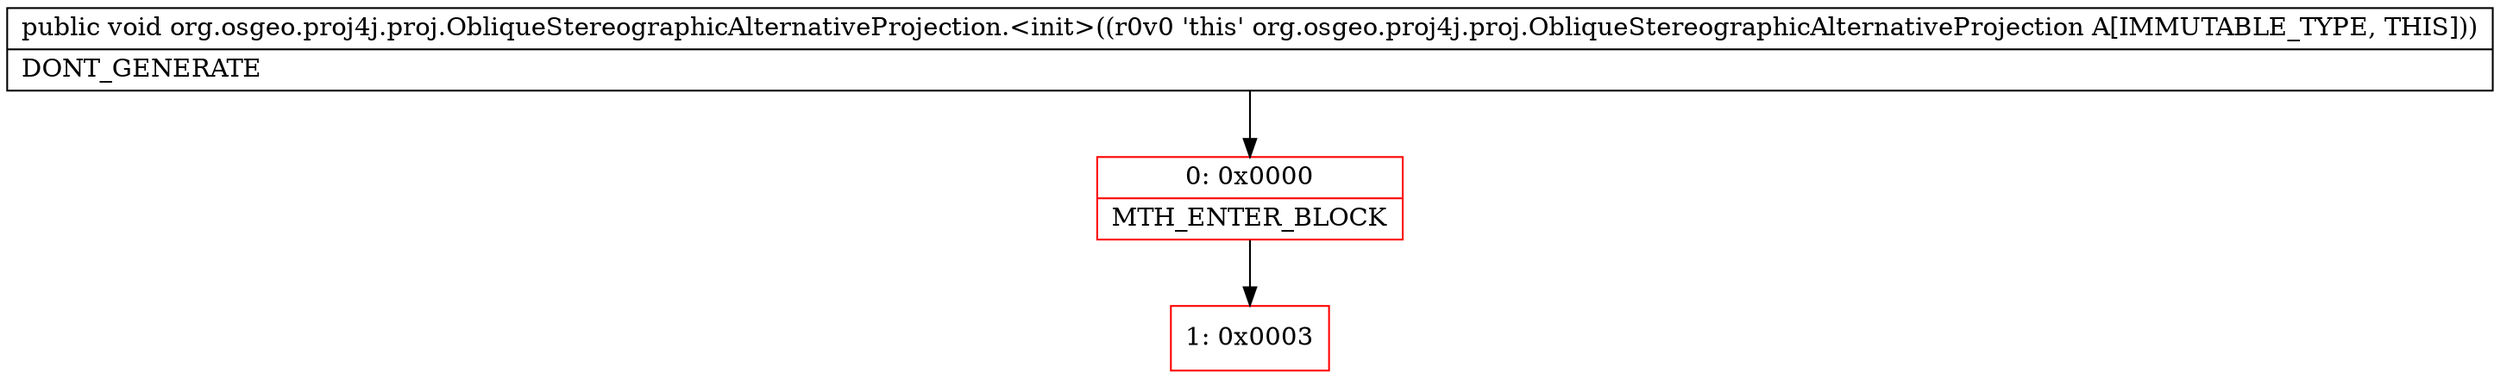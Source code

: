 digraph "CFG fororg.osgeo.proj4j.proj.ObliqueStereographicAlternativeProjection.\<init\>()V" {
subgraph cluster_Region_1261040055 {
label = "R(0)";
node [shape=record,color=blue];
}
Node_0 [shape=record,color=red,label="{0\:\ 0x0000|MTH_ENTER_BLOCK\l}"];
Node_1 [shape=record,color=red,label="{1\:\ 0x0003}"];
MethodNode[shape=record,label="{public void org.osgeo.proj4j.proj.ObliqueStereographicAlternativeProjection.\<init\>((r0v0 'this' org.osgeo.proj4j.proj.ObliqueStereographicAlternativeProjection A[IMMUTABLE_TYPE, THIS]))  | DONT_GENERATE\l}"];
MethodNode -> Node_0;
Node_0 -> Node_1;
}

